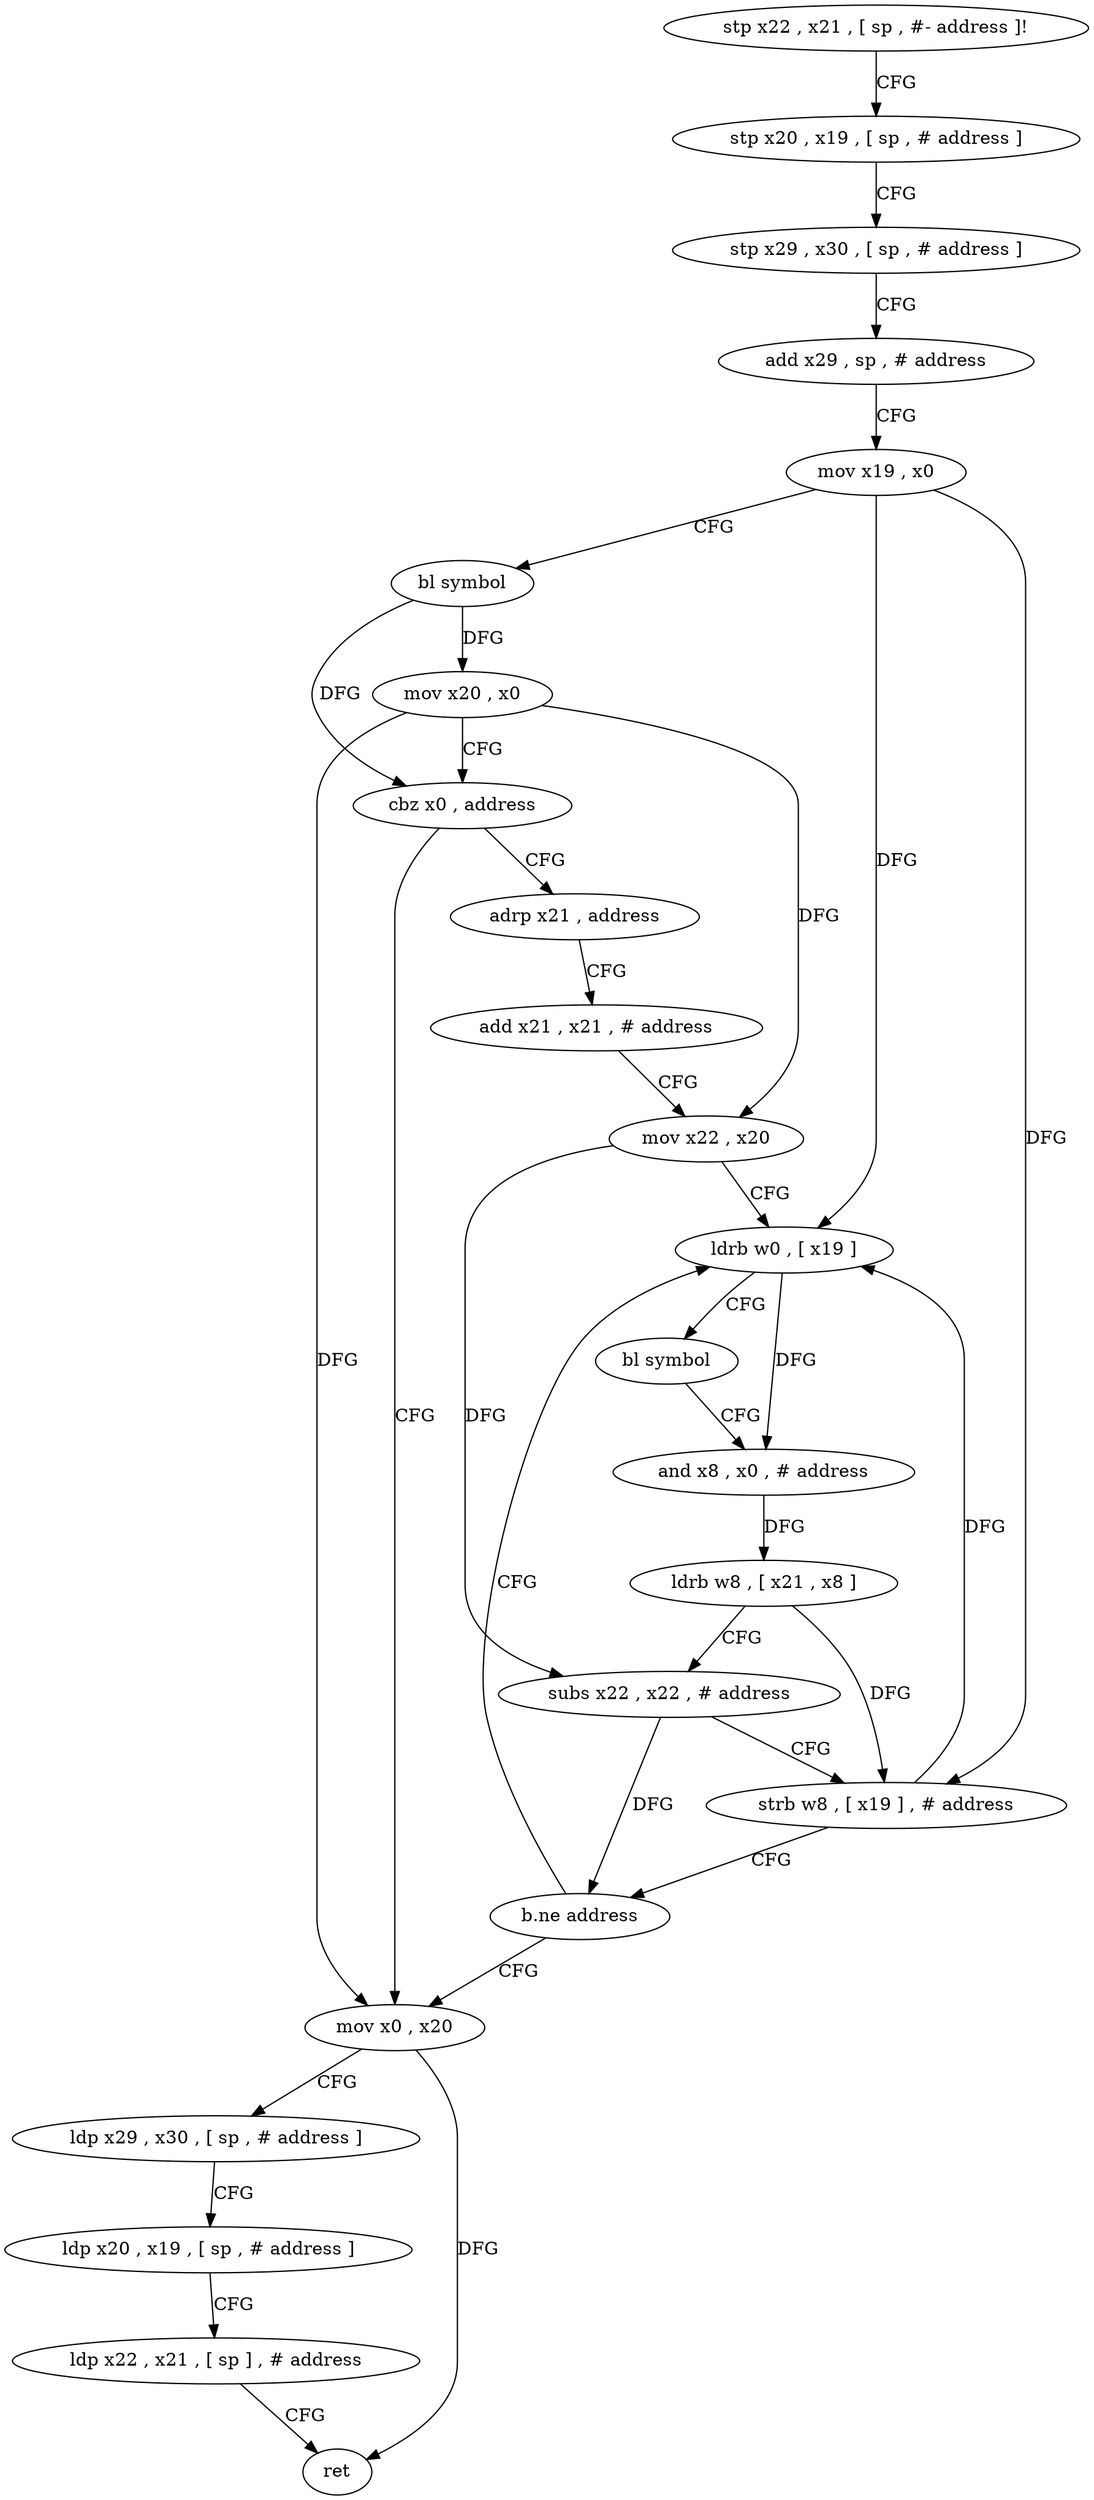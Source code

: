 digraph "func" {
"4204520" [label = "stp x22 , x21 , [ sp , #- address ]!" ]
"4204524" [label = "stp x20 , x19 , [ sp , # address ]" ]
"4204528" [label = "stp x29 , x30 , [ sp , # address ]" ]
"4204532" [label = "add x29 , sp , # address" ]
"4204536" [label = "mov x19 , x0" ]
"4204540" [label = "bl symbol" ]
"4204544" [label = "mov x20 , x0" ]
"4204548" [label = "cbz x0 , address" ]
"4204592" [label = "mov x0 , x20" ]
"4204552" [label = "adrp x21 , address" ]
"4204596" [label = "ldp x29 , x30 , [ sp , # address ]" ]
"4204600" [label = "ldp x20 , x19 , [ sp , # address ]" ]
"4204604" [label = "ldp x22 , x21 , [ sp ] , # address" ]
"4204608" [label = "ret" ]
"4204556" [label = "add x21 , x21 , # address" ]
"4204560" [label = "mov x22 , x20" ]
"4204564" [label = "ldrb w0 , [ x19 ]" ]
"4204568" [label = "bl symbol" ]
"4204572" [label = "and x8 , x0 , # address" ]
"4204576" [label = "ldrb w8 , [ x21 , x8 ]" ]
"4204580" [label = "subs x22 , x22 , # address" ]
"4204584" [label = "strb w8 , [ x19 ] , # address" ]
"4204588" [label = "b.ne address" ]
"4204520" -> "4204524" [ label = "CFG" ]
"4204524" -> "4204528" [ label = "CFG" ]
"4204528" -> "4204532" [ label = "CFG" ]
"4204532" -> "4204536" [ label = "CFG" ]
"4204536" -> "4204540" [ label = "CFG" ]
"4204536" -> "4204564" [ label = "DFG" ]
"4204536" -> "4204584" [ label = "DFG" ]
"4204540" -> "4204544" [ label = "DFG" ]
"4204540" -> "4204548" [ label = "DFG" ]
"4204544" -> "4204548" [ label = "CFG" ]
"4204544" -> "4204592" [ label = "DFG" ]
"4204544" -> "4204560" [ label = "DFG" ]
"4204548" -> "4204592" [ label = "CFG" ]
"4204548" -> "4204552" [ label = "CFG" ]
"4204592" -> "4204596" [ label = "CFG" ]
"4204592" -> "4204608" [ label = "DFG" ]
"4204552" -> "4204556" [ label = "CFG" ]
"4204596" -> "4204600" [ label = "CFG" ]
"4204600" -> "4204604" [ label = "CFG" ]
"4204604" -> "4204608" [ label = "CFG" ]
"4204556" -> "4204560" [ label = "CFG" ]
"4204560" -> "4204564" [ label = "CFG" ]
"4204560" -> "4204580" [ label = "DFG" ]
"4204564" -> "4204568" [ label = "CFG" ]
"4204564" -> "4204572" [ label = "DFG" ]
"4204568" -> "4204572" [ label = "CFG" ]
"4204572" -> "4204576" [ label = "DFG" ]
"4204576" -> "4204580" [ label = "CFG" ]
"4204576" -> "4204584" [ label = "DFG" ]
"4204580" -> "4204584" [ label = "CFG" ]
"4204580" -> "4204588" [ label = "DFG" ]
"4204584" -> "4204588" [ label = "CFG" ]
"4204584" -> "4204564" [ label = "DFG" ]
"4204588" -> "4204564" [ label = "CFG" ]
"4204588" -> "4204592" [ label = "CFG" ]
}
